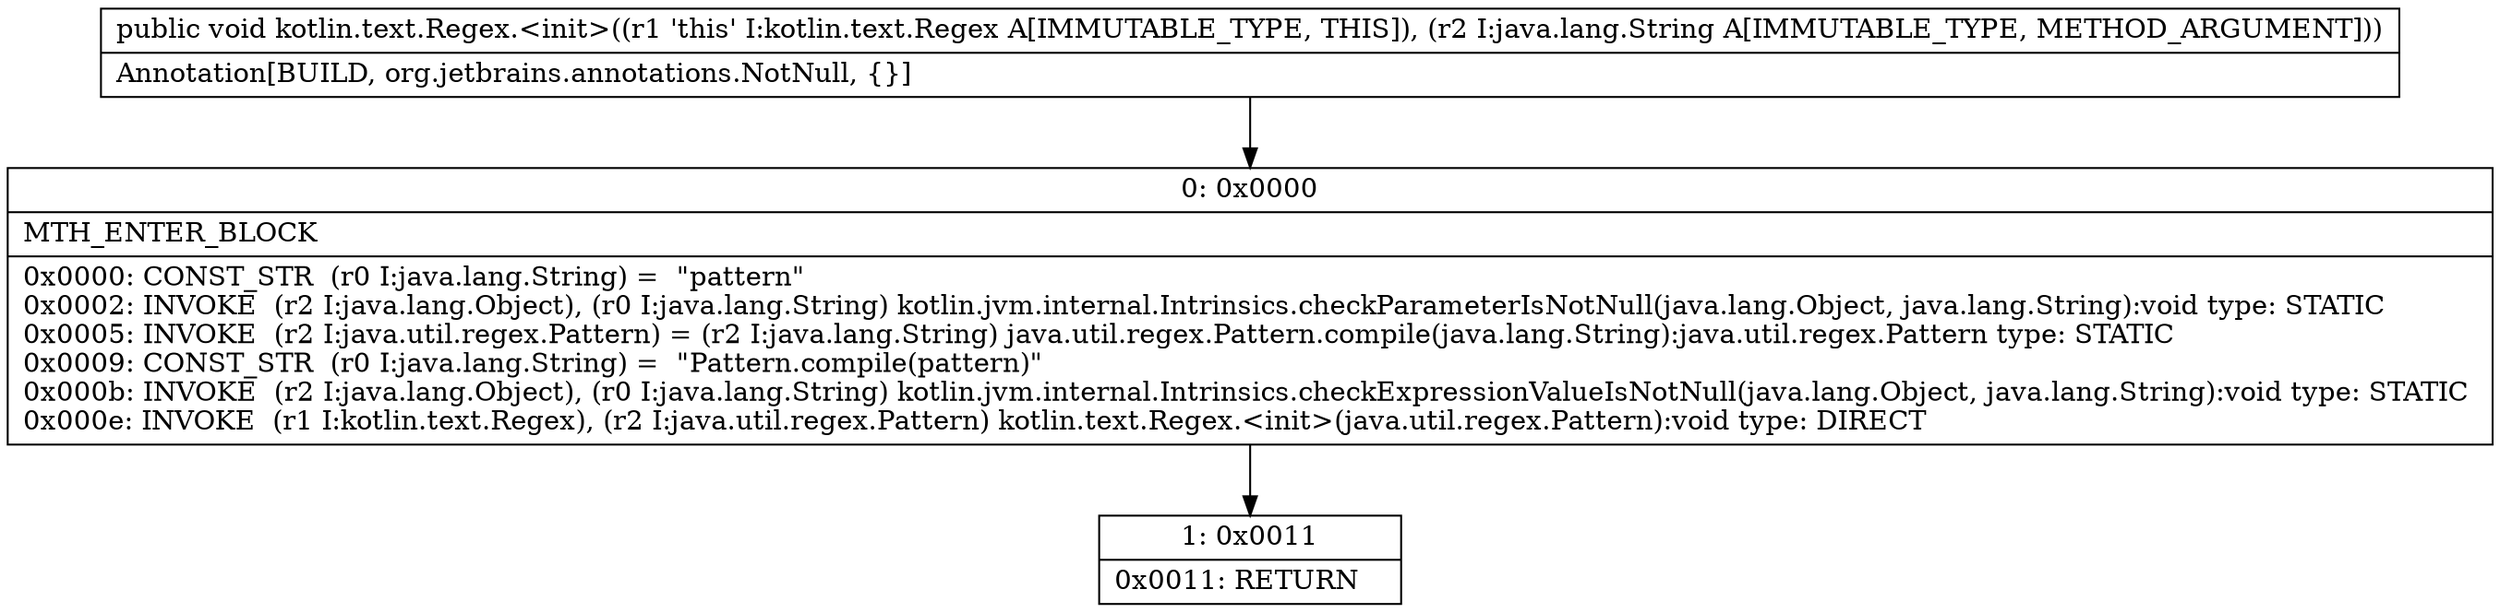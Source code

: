 digraph "CFG forkotlin.text.Regex.\<init\>(Ljava\/lang\/String;)V" {
Node_0 [shape=record,label="{0\:\ 0x0000|MTH_ENTER_BLOCK\l|0x0000: CONST_STR  (r0 I:java.lang.String) =  \"pattern\" \l0x0002: INVOKE  (r2 I:java.lang.Object), (r0 I:java.lang.String) kotlin.jvm.internal.Intrinsics.checkParameterIsNotNull(java.lang.Object, java.lang.String):void type: STATIC \l0x0005: INVOKE  (r2 I:java.util.regex.Pattern) = (r2 I:java.lang.String) java.util.regex.Pattern.compile(java.lang.String):java.util.regex.Pattern type: STATIC \l0x0009: CONST_STR  (r0 I:java.lang.String) =  \"Pattern.compile(pattern)\" \l0x000b: INVOKE  (r2 I:java.lang.Object), (r0 I:java.lang.String) kotlin.jvm.internal.Intrinsics.checkExpressionValueIsNotNull(java.lang.Object, java.lang.String):void type: STATIC \l0x000e: INVOKE  (r1 I:kotlin.text.Regex), (r2 I:java.util.regex.Pattern) kotlin.text.Regex.\<init\>(java.util.regex.Pattern):void type: DIRECT \l}"];
Node_1 [shape=record,label="{1\:\ 0x0011|0x0011: RETURN   \l}"];
MethodNode[shape=record,label="{public void kotlin.text.Regex.\<init\>((r1 'this' I:kotlin.text.Regex A[IMMUTABLE_TYPE, THIS]), (r2 I:java.lang.String A[IMMUTABLE_TYPE, METHOD_ARGUMENT]))  | Annotation[BUILD, org.jetbrains.annotations.NotNull, \{\}]\l}"];
MethodNode -> Node_0;
Node_0 -> Node_1;
}


